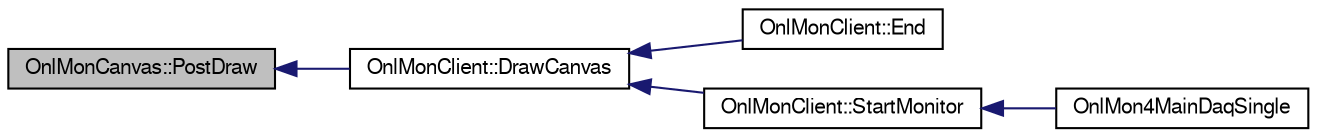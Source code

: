 digraph "OnlMonCanvas::PostDraw"
{
  bgcolor="transparent";
  edge [fontname="FreeSans",fontsize="10",labelfontname="FreeSans",labelfontsize="10"];
  node [fontname="FreeSans",fontsize="10",shape=record];
  rankdir="LR";
  Node1 [label="OnlMonCanvas::PostDraw",height=0.2,width=0.4,color="black", fillcolor="grey75", style="filled" fontcolor="black"];
  Node1 -> Node2 [dir="back",color="midnightblue",fontsize="10",style="solid",fontname="FreeSans"];
  Node2 [label="OnlMonClient::DrawCanvas",height=0.2,width=0.4,color="black",URL="$d9/d62/classOnlMonClient.html#ac43168b63e4026d2c2eb9c65fc12da16"];
  Node2 -> Node3 [dir="back",color="midnightblue",fontsize="10",style="solid",fontname="FreeSans"];
  Node3 [label="OnlMonClient::End",height=0.2,width=0.4,color="black",URL="$d9/d62/classOnlMonClient.html#a8e707fd7f6a89c8af8d716bdd06eed5d",tooltip="Called at the end of all processing. "];
  Node2 -> Node4 [dir="back",color="midnightblue",fontsize="10",style="solid",fontname="FreeSans"];
  Node4 [label="OnlMonClient::StartMonitor",height=0.2,width=0.4,color="black",URL="$d9/d62/classOnlMonClient.html#a68fab899fe1e1e3071ba0588a0853930"];
  Node4 -> Node5 [dir="back",color="midnightblue",fontsize="10",style="solid",fontname="FreeSans"];
  Node5 [label="OnlMon4MainDaqSingle",height=0.2,width=0.4,color="black",URL="$d4/d81/e1039-core_2online_2macros_2OnlMon4MainDaq_8C.html#aa66c466516c320b5bd7d690e3637b51e"];
}
